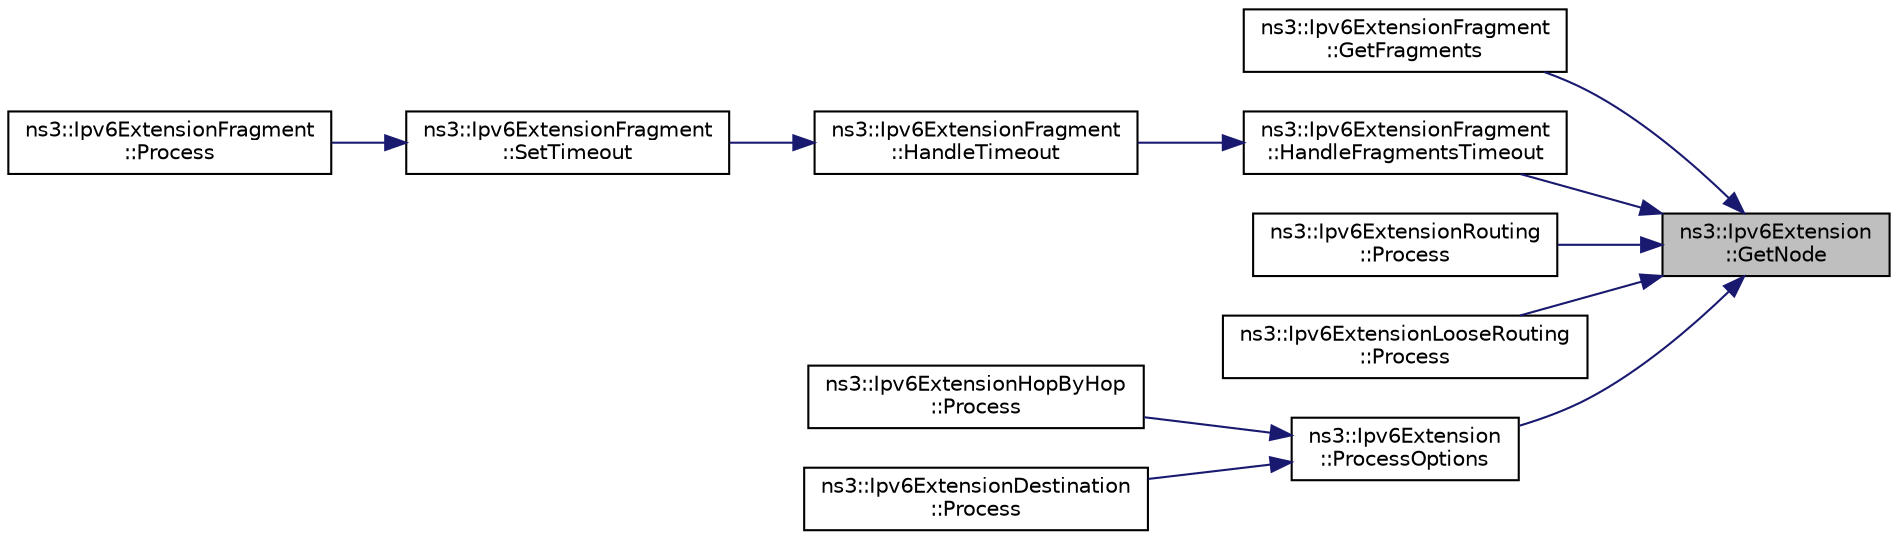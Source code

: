 digraph "ns3::Ipv6Extension::GetNode"
{
 // LATEX_PDF_SIZE
  edge [fontname="Helvetica",fontsize="10",labelfontname="Helvetica",labelfontsize="10"];
  node [fontname="Helvetica",fontsize="10",shape=record];
  rankdir="RL";
  Node1 [label="ns3::Ipv6Extension\l::GetNode",height=0.2,width=0.4,color="black", fillcolor="grey75", style="filled", fontcolor="black",tooltip="Get the node."];
  Node1 -> Node2 [dir="back",color="midnightblue",fontsize="10",style="solid",fontname="Helvetica"];
  Node2 [label="ns3::Ipv6ExtensionFragment\l::GetFragments",height=0.2,width=0.4,color="black", fillcolor="white", style="filled",URL="$classns3_1_1_ipv6_extension_fragment.html#a60bc0fdd5a5d1bcb2223c98909eef44e",tooltip="Fragment a packet."];
  Node1 -> Node3 [dir="back",color="midnightblue",fontsize="10",style="solid",fontname="Helvetica"];
  Node3 [label="ns3::Ipv6ExtensionFragment\l::HandleFragmentsTimeout",height=0.2,width=0.4,color="black", fillcolor="white", style="filled",URL="$classns3_1_1_ipv6_extension_fragment.html#accf13e88343466bad45e4469551a497d",tooltip="Process the timeout for packet fragments."];
  Node3 -> Node4 [dir="back",color="midnightblue",fontsize="10",style="solid",fontname="Helvetica"];
  Node4 [label="ns3::Ipv6ExtensionFragment\l::HandleTimeout",height=0.2,width=0.4,color="black", fillcolor="white", style="filled",URL="$classns3_1_1_ipv6_extension_fragment.html#abbf581345a6feee69f69c602f64ef240",tooltip="Handles a fragmented packet timeout."];
  Node4 -> Node5 [dir="back",color="midnightblue",fontsize="10",style="solid",fontname="Helvetica"];
  Node5 [label="ns3::Ipv6ExtensionFragment\l::SetTimeout",height=0.2,width=0.4,color="black", fillcolor="white", style="filled",URL="$classns3_1_1_ipv6_extension_fragment.html#ad86aafc57cd9d5ded155ceacf2c6ba3a",tooltip="Set a new timeout \"event\" for a fragmented packet."];
  Node5 -> Node6 [dir="back",color="midnightblue",fontsize="10",style="solid",fontname="Helvetica"];
  Node6 [label="ns3::Ipv6ExtensionFragment\l::Process",height=0.2,width=0.4,color="black", fillcolor="white", style="filled",URL="$classns3_1_1_ipv6_extension_fragment.html#a8563953a172a744473bf7f80cf1ef536",tooltip="Process method Called from Ipv6L3Protocol::Receive."];
  Node1 -> Node7 [dir="back",color="midnightblue",fontsize="10",style="solid",fontname="Helvetica"];
  Node7 [label="ns3::Ipv6ExtensionRouting\l::Process",height=0.2,width=0.4,color="black", fillcolor="white", style="filled",URL="$classns3_1_1_ipv6_extension_routing.html#afa441177f8a75d9683e826e5417b1a98",tooltip="Process method Called from Ipv6L3Protocol::Receive."];
  Node1 -> Node8 [dir="back",color="midnightblue",fontsize="10",style="solid",fontname="Helvetica"];
  Node8 [label="ns3::Ipv6ExtensionLooseRouting\l::Process",height=0.2,width=0.4,color="black", fillcolor="white", style="filled",URL="$classns3_1_1_ipv6_extension_loose_routing.html#ab73c109952d780d1eb52c2f7c144e546",tooltip="Process method Called from Ipv6L3Protocol::Receive."];
  Node1 -> Node9 [dir="back",color="midnightblue",fontsize="10",style="solid",fontname="Helvetica"];
  Node9 [label="ns3::Ipv6Extension\l::ProcessOptions",height=0.2,width=0.4,color="black", fillcolor="white", style="filled",URL="$classns3_1_1_ipv6_extension.html#adb5bf5cc46ab4c1936c0641ad4fd7a07",tooltip="Process options Called by implementing classes to process the options."];
  Node9 -> Node10 [dir="back",color="midnightblue",fontsize="10",style="solid",fontname="Helvetica"];
  Node10 [label="ns3::Ipv6ExtensionHopByHop\l::Process",height=0.2,width=0.4,color="black", fillcolor="white", style="filled",URL="$classns3_1_1_ipv6_extension_hop_by_hop.html#a234507e921675c3e30d8e5ddf7108c77",tooltip="Process method Called from Ipv6L3Protocol::Receive."];
  Node9 -> Node11 [dir="back",color="midnightblue",fontsize="10",style="solid",fontname="Helvetica"];
  Node11 [label="ns3::Ipv6ExtensionDestination\l::Process",height=0.2,width=0.4,color="black", fillcolor="white", style="filled",URL="$classns3_1_1_ipv6_extension_destination.html#a27dac28c59322d3f5b2c9830f669db61",tooltip="Process method Called from Ipv6L3Protocol::Receive."];
}
